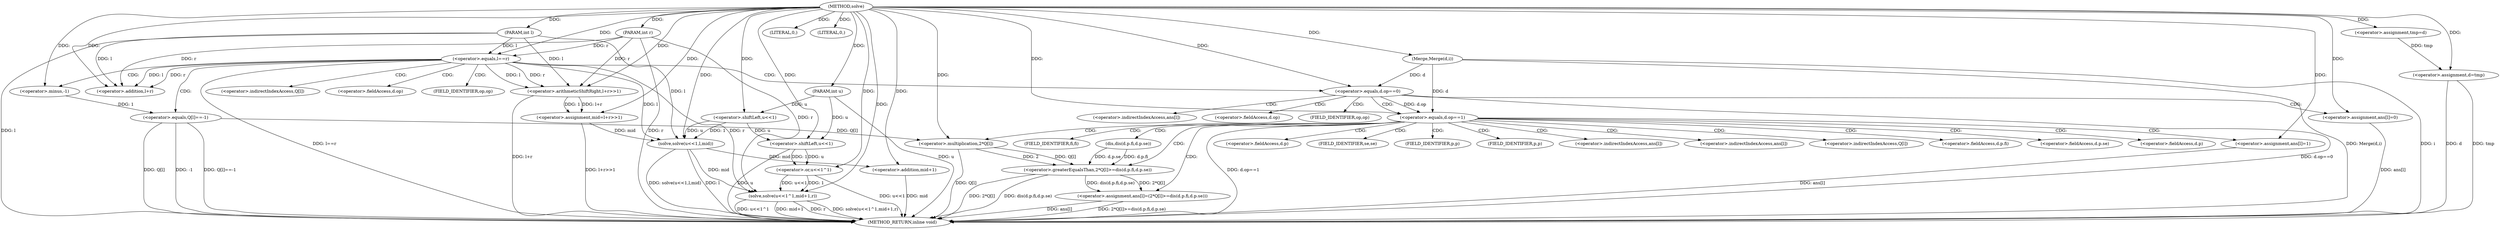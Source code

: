 digraph "solve" {  
"1000817" [label = "(METHOD,solve)" ]
"1000916" [label = "(METHOD_RETURN,inline void)" ]
"1000818" [label = "(PARAM,int u)" ]
"1000819" [label = "(PARAM,int l)" ]
"1000820" [label = "(PARAM,int r)" ]
"1000823" [label = "(<operator>.assignment,tmp=d)" ]
"1000827" [label = "(Merge,Merge(d,i))" ]
"1000890" [label = "(<operator>.assignment,mid=l+r>>1)" ]
"1000897" [label = "(solve,solve(u<<1,l,mid))" ]
"1000903" [label = "(solve,solve(u<<1^1,mid+1,r))" ]
"1000913" [label = "(<operator>.assignment,d=tmp)" ]
"1000831" [label = "(<operator>.equals,l==r)" ]
"1000842" [label = "(LITERAL,0,)" ]
"1000888" [label = "(LITERAL,0,)" ]
"1000892" [label = "(<operator>.arithmeticShiftRight,l+r>>1)" ]
"1000898" [label = "(<operator>.shiftLeft,u<<1)" ]
"1000904" [label = "(<operator>.or,u<<1^1)" ]
"1000909" [label = "(<operator>.addition,mid+1)" ]
"1000836" [label = "(<operator>.equals,Q[l]==-1)" ]
"1000844" [label = "(<operator>.equals,d.op==0)" ]
"1000849" [label = "(<operator>.assignment,ans[l]=0)" ]
"1000893" [label = "(<operator>.addition,l+r)" ]
"1000905" [label = "(<operator>.shiftLeft,u<<1)" ]
"1000840" [label = "(<operator>.minus,-1)" ]
"1000856" [label = "(<operator>.equals,d.op==1)" ]
"1000861" [label = "(<operator>.assignment,ans[l]=1)" ]
"1000867" [label = "(<operator>.assignment,ans[l]=(2*Q[l]>=dis(d.p.fi,d.p.se)))" ]
"1000871" [label = "(<operator>.greaterEqualsThan,2*Q[l]>=dis(d.p.fi,d.p.se))" ]
"1000872" [label = "(<operator>.multiplication,2*Q[l])" ]
"1000877" [label = "(dis,dis(d.p.fi,d.p.se))" ]
"1000837" [label = "(<operator>.indirectIndexAccess,Q[l])" ]
"1000845" [label = "(<operator>.fieldAccess,d.op)" ]
"1000850" [label = "(<operator>.indirectIndexAccess,ans[l])" ]
"1000847" [label = "(FIELD_IDENTIFIER,op,op)" ]
"1000857" [label = "(<operator>.fieldAccess,d.op)" ]
"1000862" [label = "(<operator>.indirectIndexAccess,ans[l])" ]
"1000859" [label = "(FIELD_IDENTIFIER,op,op)" ]
"1000868" [label = "(<operator>.indirectIndexAccess,ans[l])" ]
"1000874" [label = "(<operator>.indirectIndexAccess,Q[l])" ]
"1000878" [label = "(<operator>.fieldAccess,d.p.fi)" ]
"1000883" [label = "(<operator>.fieldAccess,d.p.se)" ]
"1000879" [label = "(<operator>.fieldAccess,d.p)" ]
"1000882" [label = "(FIELD_IDENTIFIER,fi,fi)" ]
"1000884" [label = "(<operator>.fieldAccess,d.p)" ]
"1000887" [label = "(FIELD_IDENTIFIER,se,se)" ]
"1000881" [label = "(FIELD_IDENTIFIER,p,p)" ]
"1000886" [label = "(FIELD_IDENTIFIER,p,p)" ]
  "1000818" -> "1000916"  [ label = "DDG: u"] 
  "1000819" -> "1000916"  [ label = "DDG: l"] 
  "1000820" -> "1000916"  [ label = "DDG: r"] 
  "1000827" -> "1000916"  [ label = "DDG: Merge(d,i)"] 
  "1000831" -> "1000916"  [ label = "DDG: l==r"] 
  "1000836" -> "1000916"  [ label = "DDG: Q[l]"] 
  "1000836" -> "1000916"  [ label = "DDG: -1"] 
  "1000836" -> "1000916"  [ label = "DDG: Q[l]==-1"] 
  "1000844" -> "1000916"  [ label = "DDG: d.op==0"] 
  "1000856" -> "1000916"  [ label = "DDG: d.op==1"] 
  "1000867" -> "1000916"  [ label = "DDG: ans[l]"] 
  "1000872" -> "1000916"  [ label = "DDG: Q[l]"] 
  "1000871" -> "1000916"  [ label = "DDG: 2*Q[l]"] 
  "1000871" -> "1000916"  [ label = "DDG: dis(d.p.fi,d.p.se)"] 
  "1000867" -> "1000916"  [ label = "DDG: 2*Q[l]>=dis(d.p.fi,d.p.se)"] 
  "1000861" -> "1000916"  [ label = "DDG: ans[l]"] 
  "1000849" -> "1000916"  [ label = "DDG: ans[l]"] 
  "1000892" -> "1000916"  [ label = "DDG: l+r"] 
  "1000890" -> "1000916"  [ label = "DDG: l+r>>1"] 
  "1000897" -> "1000916"  [ label = "DDG: l"] 
  "1000897" -> "1000916"  [ label = "DDG: solve(u<<1,l,mid)"] 
  "1000905" -> "1000916"  [ label = "DDG: u"] 
  "1000904" -> "1000916"  [ label = "DDG: u<<1"] 
  "1000903" -> "1000916"  [ label = "DDG: u<<1^1"] 
  "1000909" -> "1000916"  [ label = "DDG: mid"] 
  "1000903" -> "1000916"  [ label = "DDG: mid+1"] 
  "1000903" -> "1000916"  [ label = "DDG: r"] 
  "1000903" -> "1000916"  [ label = "DDG: solve(u<<1^1,mid+1,r)"] 
  "1000913" -> "1000916"  [ label = "DDG: d"] 
  "1000913" -> "1000916"  [ label = "DDG: tmp"] 
  "1000827" -> "1000916"  [ label = "DDG: i"] 
  "1000817" -> "1000818"  [ label = "DDG: "] 
  "1000817" -> "1000819"  [ label = "DDG: "] 
  "1000817" -> "1000820"  [ label = "DDG: "] 
  "1000817" -> "1000823"  [ label = "DDG: "] 
  "1000892" -> "1000890"  [ label = "DDG: l+r"] 
  "1000892" -> "1000890"  [ label = "DDG: 1"] 
  "1000823" -> "1000913"  [ label = "DDG: tmp"] 
  "1000817" -> "1000913"  [ label = "DDG: "] 
  "1000817" -> "1000827"  [ label = "DDG: "] 
  "1000817" -> "1000890"  [ label = "DDG: "] 
  "1000898" -> "1000897"  [ label = "DDG: u"] 
  "1000898" -> "1000897"  [ label = "DDG: 1"] 
  "1000819" -> "1000897"  [ label = "DDG: l"] 
  "1000817" -> "1000897"  [ label = "DDG: "] 
  "1000831" -> "1000897"  [ label = "DDG: l"] 
  "1000890" -> "1000897"  [ label = "DDG: mid"] 
  "1000904" -> "1000903"  [ label = "DDG: u<<1"] 
  "1000904" -> "1000903"  [ label = "DDG: 1"] 
  "1000820" -> "1000903"  [ label = "DDG: r"] 
  "1000817" -> "1000903"  [ label = "DDG: "] 
  "1000831" -> "1000903"  [ label = "DDG: r"] 
  "1000897" -> "1000903"  [ label = "DDG: mid"] 
  "1000819" -> "1000831"  [ label = "DDG: l"] 
  "1000817" -> "1000831"  [ label = "DDG: "] 
  "1000820" -> "1000831"  [ label = "DDG: r"] 
  "1000817" -> "1000842"  [ label = "DDG: "] 
  "1000817" -> "1000888"  [ label = "DDG: "] 
  "1000831" -> "1000892"  [ label = "DDG: l"] 
  "1000819" -> "1000892"  [ label = "DDG: l"] 
  "1000817" -> "1000892"  [ label = "DDG: "] 
  "1000831" -> "1000892"  [ label = "DDG: r"] 
  "1000820" -> "1000892"  [ label = "DDG: r"] 
  "1000818" -> "1000898"  [ label = "DDG: u"] 
  "1000817" -> "1000898"  [ label = "DDG: "] 
  "1000905" -> "1000904"  [ label = "DDG: 1"] 
  "1000905" -> "1000904"  [ label = "DDG: u"] 
  "1000817" -> "1000904"  [ label = "DDG: "] 
  "1000897" -> "1000909"  [ label = "DDG: mid"] 
  "1000817" -> "1000909"  [ label = "DDG: "] 
  "1000817" -> "1000849"  [ label = "DDG: "] 
  "1000831" -> "1000893"  [ label = "DDG: l"] 
  "1000819" -> "1000893"  [ label = "DDG: l"] 
  "1000817" -> "1000893"  [ label = "DDG: "] 
  "1000831" -> "1000893"  [ label = "DDG: r"] 
  "1000820" -> "1000893"  [ label = "DDG: r"] 
  "1000898" -> "1000905"  [ label = "DDG: u"] 
  "1000818" -> "1000905"  [ label = "DDG: u"] 
  "1000817" -> "1000905"  [ label = "DDG: "] 
  "1000840" -> "1000836"  [ label = "DDG: 1"] 
  "1000827" -> "1000844"  [ label = "DDG: d"] 
  "1000817" -> "1000844"  [ label = "DDG: "] 
  "1000817" -> "1000840"  [ label = "DDG: "] 
  "1000817" -> "1000861"  [ label = "DDG: "] 
  "1000827" -> "1000856"  [ label = "DDG: d"] 
  "1000844" -> "1000856"  [ label = "DDG: d.op"] 
  "1000817" -> "1000856"  [ label = "DDG: "] 
  "1000871" -> "1000867"  [ label = "DDG: 2*Q[l]"] 
  "1000871" -> "1000867"  [ label = "DDG: dis(d.p.fi,d.p.se)"] 
  "1000872" -> "1000871"  [ label = "DDG: 2"] 
  "1000872" -> "1000871"  [ label = "DDG: Q[l]"] 
  "1000877" -> "1000871"  [ label = "DDG: d.p.se"] 
  "1000877" -> "1000871"  [ label = "DDG: d.p.fi"] 
  "1000817" -> "1000872"  [ label = "DDG: "] 
  "1000836" -> "1000872"  [ label = "DDG: Q[l]"] 
  "1000831" -> "1000836"  [ label = "CDG: "] 
  "1000831" -> "1000845"  [ label = "CDG: "] 
  "1000831" -> "1000837"  [ label = "CDG: "] 
  "1000831" -> "1000844"  [ label = "CDG: "] 
  "1000831" -> "1000847"  [ label = "CDG: "] 
  "1000831" -> "1000840"  [ label = "CDG: "] 
  "1000844" -> "1000859"  [ label = "CDG: "] 
  "1000844" -> "1000850"  [ label = "CDG: "] 
  "1000844" -> "1000849"  [ label = "CDG: "] 
  "1000844" -> "1000856"  [ label = "CDG: "] 
  "1000844" -> "1000857"  [ label = "CDG: "] 
  "1000856" -> "1000886"  [ label = "CDG: "] 
  "1000856" -> "1000862"  [ label = "CDG: "] 
  "1000856" -> "1000867"  [ label = "CDG: "] 
  "1000856" -> "1000861"  [ label = "CDG: "] 
  "1000856" -> "1000884"  [ label = "CDG: "] 
  "1000856" -> "1000872"  [ label = "CDG: "] 
  "1000856" -> "1000868"  [ label = "CDG: "] 
  "1000856" -> "1000883"  [ label = "CDG: "] 
  "1000856" -> "1000881"  [ label = "CDG: "] 
  "1000856" -> "1000878"  [ label = "CDG: "] 
  "1000856" -> "1000882"  [ label = "CDG: "] 
  "1000856" -> "1000877"  [ label = "CDG: "] 
  "1000856" -> "1000871"  [ label = "CDG: "] 
  "1000856" -> "1000887"  [ label = "CDG: "] 
  "1000856" -> "1000879"  [ label = "CDG: "] 
  "1000856" -> "1000874"  [ label = "CDG: "] 
}
